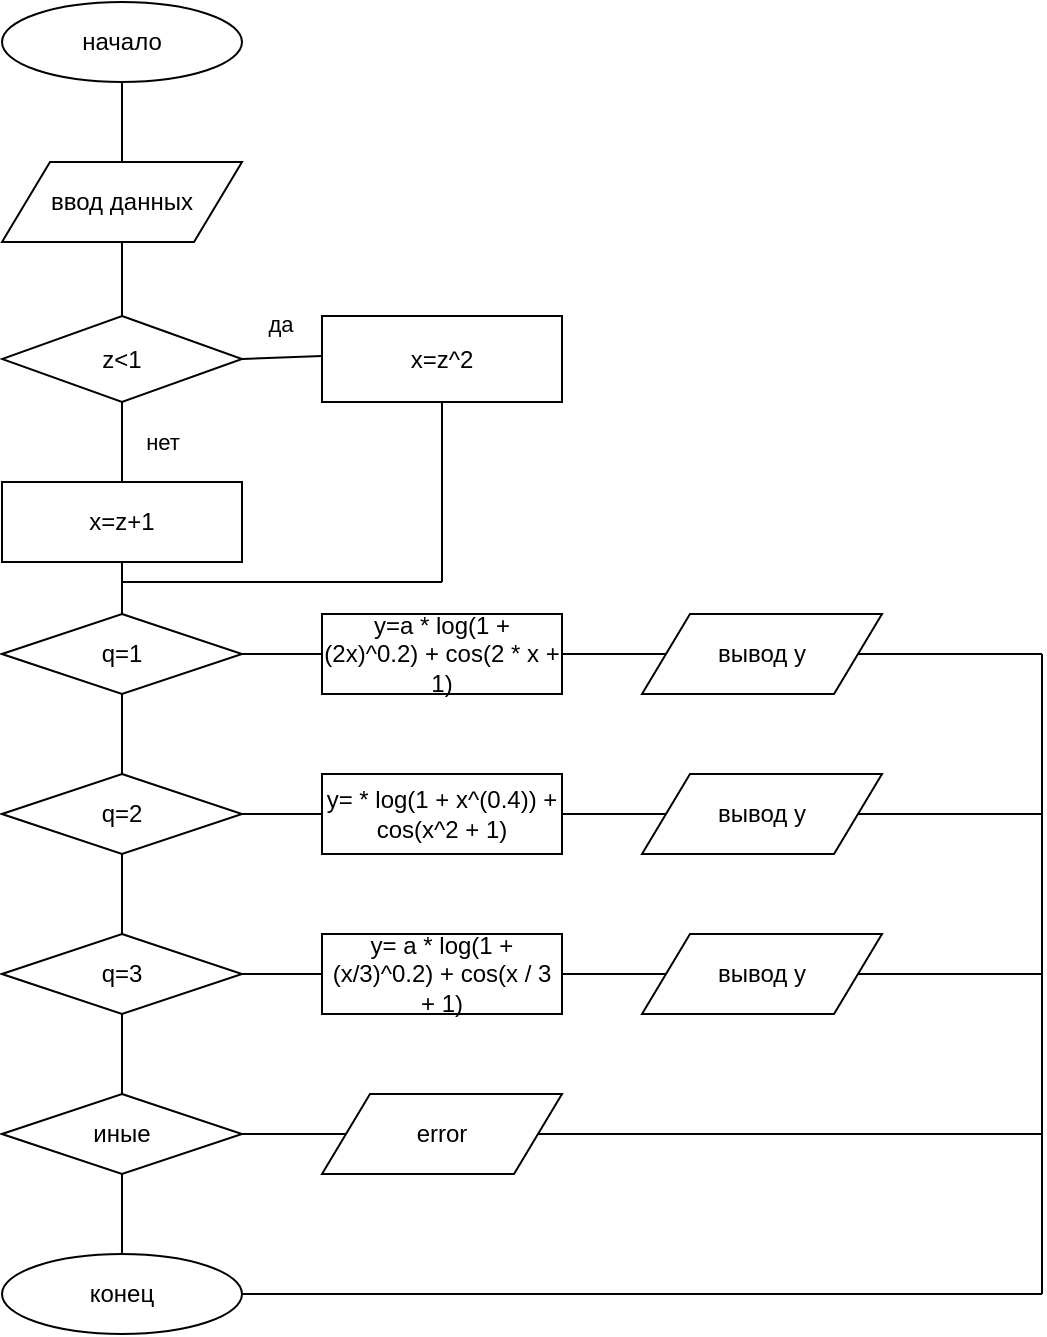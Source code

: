 <mxfile version="11.2.8" type="device" pages="1"><diagram id="DSrUv7nHcGGwwgGU68lY" name="Страница 1"><mxGraphModel dx="1008" dy="416" grid="1" gridSize="10" guides="1" tooltips="1" connect="1" arrows="1" fold="1" page="1" pageScale="1" pageWidth="850" pageHeight="1100" math="0" shadow="0"><root><mxCell id="0"/><mxCell id="1" parent="0"/><mxCell id="YZ95jcpWI9PS0HsW4sQr-4" value="начало" style="ellipse;whiteSpace=wrap;html=1;" vertex="1" parent="1"><mxGeometry x="40" y="40" width="120" height="40" as="geometry"/></mxCell><mxCell id="YZ95jcpWI9PS0HsW4sQr-5" value="ввод данных" style="shape=parallelogram;perimeter=parallelogramPerimeter;whiteSpace=wrap;html=1;" vertex="1" parent="1"><mxGeometry x="40" y="120" width="120" height="40" as="geometry"/></mxCell><mxCell id="YZ95jcpWI9PS0HsW4sQr-6" value="q=1" style="rhombus;whiteSpace=wrap;html=1;" vertex="1" parent="1"><mxGeometry x="40" y="346" width="120" height="40" as="geometry"/></mxCell><mxCell id="YZ95jcpWI9PS0HsW4sQr-11" value="q=2" style="rhombus;whiteSpace=wrap;html=1;" vertex="1" parent="1"><mxGeometry x="40" y="426" width="120" height="40" as="geometry"/></mxCell><mxCell id="YZ95jcpWI9PS0HsW4sQr-12" value="q=3" style="rhombus;whiteSpace=wrap;html=1;" vertex="1" parent="1"><mxGeometry x="40" y="506" width="120" height="40" as="geometry"/></mxCell><mxCell id="YZ95jcpWI9PS0HsW4sQr-13" value="иные" style="rhombus;whiteSpace=wrap;html=1;" vertex="1" parent="1"><mxGeometry x="40" y="586" width="120" height="40" as="geometry"/></mxCell><mxCell id="YZ95jcpWI9PS0HsW4sQr-14" value="y=a * log(1 + (2x)^0.2) + cos(2 * x + 1)" style="rounded=0;whiteSpace=wrap;html=1;" vertex="1" parent="1"><mxGeometry x="200" y="346" width="120" height="40" as="geometry"/></mxCell><mxCell id="YZ95jcpWI9PS0HsW4sQr-15" value="вывод у" style="shape=parallelogram;perimeter=parallelogramPerimeter;whiteSpace=wrap;html=1;" vertex="1" parent="1"><mxGeometry x="360" y="346" width="120" height="40" as="geometry"/></mxCell><mxCell id="YZ95jcpWI9PS0HsW4sQr-17" value="y= a * log(1 +(x/3)^0.2) + cos(x / 3 + 1)" style="rounded=0;whiteSpace=wrap;html=1;" vertex="1" parent="1"><mxGeometry x="200" y="506" width="120" height="40" as="geometry"/></mxCell><mxCell id="YZ95jcpWI9PS0HsW4sQr-18" value="y= * log(1 + x^(0.4)) + cos(x^2 + 1)" style="rounded=0;whiteSpace=wrap;html=1;" vertex="1" parent="1"><mxGeometry x="200" y="426" width="120" height="40" as="geometry"/></mxCell><mxCell id="YZ95jcpWI9PS0HsW4sQr-19" value="error" style="shape=parallelogram;perimeter=parallelogramPerimeter;whiteSpace=wrap;html=1;" vertex="1" parent="1"><mxGeometry x="200" y="586" width="120" height="40" as="geometry"/></mxCell><mxCell id="YZ95jcpWI9PS0HsW4sQr-20" value="вывод у" style="shape=parallelogram;perimeter=parallelogramPerimeter;whiteSpace=wrap;html=1;" vertex="1" parent="1"><mxGeometry x="360" y="506" width="120" height="40" as="geometry"/></mxCell><mxCell id="YZ95jcpWI9PS0HsW4sQr-21" value="вывод у" style="shape=parallelogram;perimeter=parallelogramPerimeter;whiteSpace=wrap;html=1;" vertex="1" parent="1"><mxGeometry x="360" y="426" width="120" height="40" as="geometry"/></mxCell><mxCell id="YZ95jcpWI9PS0HsW4sQr-22" value="конец" style="ellipse;whiteSpace=wrap;html=1;" vertex="1" parent="1"><mxGeometry x="40" y="666" width="120" height="40" as="geometry"/></mxCell><mxCell id="YZ95jcpWI9PS0HsW4sQr-26" value="" style="endArrow=none;html=1;exitX=0.5;exitY=0;exitDx=0;exitDy=0;entryX=0.5;entryY=1;entryDx=0;entryDy=0;" edge="1" parent="1" source="YZ95jcpWI9PS0HsW4sQr-5" target="YZ95jcpWI9PS0HsW4sQr-4"><mxGeometry width="50" height="50" relative="1" as="geometry"><mxPoint x="60" y="130" as="sourcePoint"/><mxPoint x="110" y="80" as="targetPoint"/></mxGeometry></mxCell><mxCell id="YZ95jcpWI9PS0HsW4sQr-27" value="" style="endArrow=none;html=1;entryX=0.5;entryY=1;entryDx=0;entryDy=0;exitX=0.5;exitY=0;exitDx=0;exitDy=0;" edge="1" parent="1" source="YZ95jcpWI9PS0HsW4sQr-47" target="YZ95jcpWI9PS0HsW4sQr-5"><mxGeometry width="50" height="50" relative="1" as="geometry"><mxPoint x="100" y="190" as="sourcePoint"/><mxPoint x="110" y="90" as="targetPoint"/></mxGeometry></mxCell><mxCell id="YZ95jcpWI9PS0HsW4sQr-28" value="" style="endArrow=none;html=1;exitX=0.5;exitY=0;exitDx=0;exitDy=0;entryX=0.5;entryY=1;entryDx=0;entryDy=0;" edge="1" parent="1" source="YZ95jcpWI9PS0HsW4sQr-11" target="YZ95jcpWI9PS0HsW4sQr-6"><mxGeometry width="50" height="50" relative="1" as="geometry"><mxPoint x="110" y="356" as="sourcePoint"/><mxPoint x="110" y="316" as="targetPoint"/></mxGeometry></mxCell><mxCell id="YZ95jcpWI9PS0HsW4sQr-29" value="" style="endArrow=none;html=1;exitX=0.5;exitY=0;exitDx=0;exitDy=0;entryX=0.5;entryY=1;entryDx=0;entryDy=0;" edge="1" parent="1" source="YZ95jcpWI9PS0HsW4sQr-12" target="YZ95jcpWI9PS0HsW4sQr-11"><mxGeometry width="50" height="50" relative="1" as="geometry"><mxPoint x="110" y="436" as="sourcePoint"/><mxPoint x="110" y="396" as="targetPoint"/></mxGeometry></mxCell><mxCell id="YZ95jcpWI9PS0HsW4sQr-30" value="" style="endArrow=none;html=1;exitX=0.5;exitY=0;exitDx=0;exitDy=0;entryX=0.5;entryY=1;entryDx=0;entryDy=0;" edge="1" parent="1" source="YZ95jcpWI9PS0HsW4sQr-13" target="YZ95jcpWI9PS0HsW4sQr-12"><mxGeometry width="50" height="50" relative="1" as="geometry"><mxPoint x="110" y="516" as="sourcePoint"/><mxPoint x="110" y="476" as="targetPoint"/></mxGeometry></mxCell><mxCell id="YZ95jcpWI9PS0HsW4sQr-31" value="" style="endArrow=none;html=1;exitX=0.5;exitY=0;exitDx=0;exitDy=0;entryX=0.5;entryY=1;entryDx=0;entryDy=0;" edge="1" parent="1" source="YZ95jcpWI9PS0HsW4sQr-22" target="YZ95jcpWI9PS0HsW4sQr-13"><mxGeometry width="50" height="50" relative="1" as="geometry"><mxPoint x="110" y="596" as="sourcePoint"/><mxPoint x="110" y="556" as="targetPoint"/></mxGeometry></mxCell><mxCell id="YZ95jcpWI9PS0HsW4sQr-33" value="" style="endArrow=none;html=1;entryX=0;entryY=0.5;entryDx=0;entryDy=0;exitX=1;exitY=0.5;exitDx=0;exitDy=0;" edge="1" parent="1" source="YZ95jcpWI9PS0HsW4sQr-6" target="YZ95jcpWI9PS0HsW4sQr-14"><mxGeometry width="50" height="50" relative="1" as="geometry"><mxPoint x="40" y="776" as="sourcePoint"/><mxPoint x="90" y="726" as="targetPoint"/></mxGeometry></mxCell><mxCell id="YZ95jcpWI9PS0HsW4sQr-34" value="" style="endArrow=none;html=1;entryX=0;entryY=0.5;entryDx=0;entryDy=0;exitX=1;exitY=0.5;exitDx=0;exitDy=0;" edge="1" parent="1" source="YZ95jcpWI9PS0HsW4sQr-11" target="YZ95jcpWI9PS0HsW4sQr-18"><mxGeometry width="50" height="50" relative="1" as="geometry"><mxPoint x="170" y="376" as="sourcePoint"/><mxPoint x="210" y="376" as="targetPoint"/></mxGeometry></mxCell><mxCell id="YZ95jcpWI9PS0HsW4sQr-35" value="" style="endArrow=none;html=1;entryX=0;entryY=0.5;entryDx=0;entryDy=0;exitX=1;exitY=0.5;exitDx=0;exitDy=0;" edge="1" parent="1" source="YZ95jcpWI9PS0HsW4sQr-12" target="YZ95jcpWI9PS0HsW4sQr-17"><mxGeometry width="50" height="50" relative="1" as="geometry"><mxPoint x="170" y="456" as="sourcePoint"/><mxPoint x="210" y="456" as="targetPoint"/></mxGeometry></mxCell><mxCell id="YZ95jcpWI9PS0HsW4sQr-36" value="" style="endArrow=none;html=1;entryX=0;entryY=0.5;entryDx=0;entryDy=0;exitX=1;exitY=0.5;exitDx=0;exitDy=0;" edge="1" parent="1" source="YZ95jcpWI9PS0HsW4sQr-13" target="YZ95jcpWI9PS0HsW4sQr-19"><mxGeometry width="50" height="50" relative="1" as="geometry"><mxPoint x="170" y="536" as="sourcePoint"/><mxPoint x="210" y="536" as="targetPoint"/></mxGeometry></mxCell><mxCell id="YZ95jcpWI9PS0HsW4sQr-37" value="" style="endArrow=none;html=1;" edge="1" parent="1"><mxGeometry width="50" height="50" relative="1" as="geometry"><mxPoint x="560" y="686" as="sourcePoint"/><mxPoint x="560" y="366" as="targetPoint"/></mxGeometry></mxCell><mxCell id="YZ95jcpWI9PS0HsW4sQr-38" value="" style="endArrow=none;html=1;entryX=1;entryY=0.5;entryDx=0;entryDy=0;" edge="1" parent="1" target="YZ95jcpWI9PS0HsW4sQr-22"><mxGeometry width="50" height="50" relative="1" as="geometry"><mxPoint x="560" y="686" as="sourcePoint"/><mxPoint x="570" y="376" as="targetPoint"/></mxGeometry></mxCell><mxCell id="YZ95jcpWI9PS0HsW4sQr-39" value="" style="endArrow=none;html=1;entryX=1;entryY=0.5;entryDx=0;entryDy=0;" edge="1" parent="1" target="YZ95jcpWI9PS0HsW4sQr-19"><mxGeometry width="50" height="50" relative="1" as="geometry"><mxPoint x="560" y="606" as="sourcePoint"/><mxPoint x="222" y="616" as="targetPoint"/></mxGeometry></mxCell><mxCell id="YZ95jcpWI9PS0HsW4sQr-40" value="" style="endArrow=none;html=1;entryX=1;entryY=0.5;entryDx=0;entryDy=0;exitX=0;exitY=0.5;exitDx=0;exitDy=0;" edge="1" parent="1" source="YZ95jcpWI9PS0HsW4sQr-20" target="YZ95jcpWI9PS0HsW4sQr-17"><mxGeometry width="50" height="50" relative="1" as="geometry"><mxPoint x="170" y="536" as="sourcePoint"/><mxPoint x="210" y="536" as="targetPoint"/></mxGeometry></mxCell><mxCell id="YZ95jcpWI9PS0HsW4sQr-41" value="" style="endArrow=none;html=1;exitX=1;exitY=0.5;exitDx=0;exitDy=0;" edge="1" parent="1" source="YZ95jcpWI9PS0HsW4sQr-20"><mxGeometry width="50" height="50" relative="1" as="geometry"><mxPoint x="382" y="536" as="sourcePoint"/><mxPoint x="560" y="526" as="targetPoint"/></mxGeometry></mxCell><mxCell id="YZ95jcpWI9PS0HsW4sQr-42" value="" style="endArrow=none;html=1;entryX=1;entryY=0.5;entryDx=0;entryDy=0;exitX=0;exitY=0.5;exitDx=0;exitDy=0;" edge="1" parent="1" source="YZ95jcpWI9PS0HsW4sQr-21" target="YZ95jcpWI9PS0HsW4sQr-18"><mxGeometry width="50" height="50" relative="1" as="geometry"><mxPoint x="170" y="456" as="sourcePoint"/><mxPoint x="210" y="456" as="targetPoint"/></mxGeometry></mxCell><mxCell id="YZ95jcpWI9PS0HsW4sQr-43" value="" style="endArrow=none;html=1;exitX=1;exitY=0.5;exitDx=0;exitDy=0;" edge="1" parent="1" source="YZ95jcpWI9PS0HsW4sQr-21"><mxGeometry width="50" height="50" relative="1" as="geometry"><mxPoint x="382" y="456" as="sourcePoint"/><mxPoint x="560" y="446" as="targetPoint"/></mxGeometry></mxCell><mxCell id="YZ95jcpWI9PS0HsW4sQr-44" value="" style="endArrow=none;html=1;entryX=1;entryY=0.5;entryDx=0;entryDy=0;exitX=0;exitY=0.5;exitDx=0;exitDy=0;" edge="1" parent="1" source="YZ95jcpWI9PS0HsW4sQr-15" target="YZ95jcpWI9PS0HsW4sQr-14"><mxGeometry width="50" height="50" relative="1" as="geometry"><mxPoint x="170" y="376" as="sourcePoint"/><mxPoint x="210" y="376" as="targetPoint"/></mxGeometry></mxCell><mxCell id="YZ95jcpWI9PS0HsW4sQr-45" value="" style="endArrow=none;html=1;exitX=1;exitY=0.5;exitDx=0;exitDy=0;" edge="1" parent="1" source="YZ95jcpWI9PS0HsW4sQr-15"><mxGeometry width="50" height="50" relative="1" as="geometry"><mxPoint x="382" y="376" as="sourcePoint"/><mxPoint x="560" y="366" as="targetPoint"/></mxGeometry></mxCell><mxCell id="YZ95jcpWI9PS0HsW4sQr-47" value="z&amp;lt;1" style="rhombus;whiteSpace=wrap;html=1;" vertex="1" parent="1"><mxGeometry x="40" y="197" width="120" height="43" as="geometry"/></mxCell><mxCell id="YZ95jcpWI9PS0HsW4sQr-49" value="x=z^2" style="rounded=0;whiteSpace=wrap;html=1;" vertex="1" parent="1"><mxGeometry x="200" y="197" width="120" height="43" as="geometry"/></mxCell><mxCell id="YZ95jcpWI9PS0HsW4sQr-50" value="x=z+1" style="rounded=0;whiteSpace=wrap;html=1;" vertex="1" parent="1"><mxGeometry x="40" y="280" width="120" height="40" as="geometry"/></mxCell><mxCell id="YZ95jcpWI9PS0HsW4sQr-52" value="да&lt;br&gt;" style="endArrow=none;html=1;entryX=1;entryY=0.5;entryDx=0;entryDy=0;" edge="1" parent="1" target="YZ95jcpWI9PS0HsW4sQr-47"><mxGeometry y="-17" width="50" height="50" relative="1" as="geometry"><mxPoint x="200" y="217" as="sourcePoint"/><mxPoint x="110" y="170" as="targetPoint"/><mxPoint as="offset"/></mxGeometry></mxCell><mxCell id="YZ95jcpWI9PS0HsW4sQr-53" value="нет" style="endArrow=none;html=1;entryX=0.5;entryY=0;entryDx=0;entryDy=0;exitX=0.5;exitY=1;exitDx=0;exitDy=0;" edge="1" parent="1" source="YZ95jcpWI9PS0HsW4sQr-47" target="YZ95jcpWI9PS0HsW4sQr-50"><mxGeometry y="20" width="50" height="50" relative="1" as="geometry"><mxPoint x="110" y="204" as="sourcePoint"/><mxPoint x="110" y="170" as="targetPoint"/><Array as="points"><mxPoint x="100" y="260"/></Array><mxPoint as="offset"/></mxGeometry></mxCell><mxCell id="YZ95jcpWI9PS0HsW4sQr-54" value="" style="endArrow=none;html=1;exitX=0.5;exitY=1;exitDx=0;exitDy=0;" edge="1" parent="1" source="YZ95jcpWI9PS0HsW4sQr-49"><mxGeometry width="50" height="50" relative="1" as="geometry"><mxPoint x="210" y="227" as="sourcePoint"/><mxPoint x="260" y="330" as="targetPoint"/></mxGeometry></mxCell><mxCell id="YZ95jcpWI9PS0HsW4sQr-55" value="" style="endArrow=none;html=1;entryX=0.5;entryY=0;entryDx=0;entryDy=0;exitX=0.5;exitY=1;exitDx=0;exitDy=0;" edge="1" parent="1" source="YZ95jcpWI9PS0HsW4sQr-50" target="YZ95jcpWI9PS0HsW4sQr-6"><mxGeometry width="50" height="50" relative="1" as="geometry"><mxPoint x="110" y="250" as="sourcePoint"/><mxPoint x="110" y="290" as="targetPoint"/></mxGeometry></mxCell><mxCell id="YZ95jcpWI9PS0HsW4sQr-56" value="" style="endArrow=none;html=1;" edge="1" parent="1"><mxGeometry width="50" height="50" relative="1" as="geometry"><mxPoint x="260" y="330" as="sourcePoint"/><mxPoint x="100" y="330" as="targetPoint"/></mxGeometry></mxCell></root></mxGraphModel></diagram></mxfile>